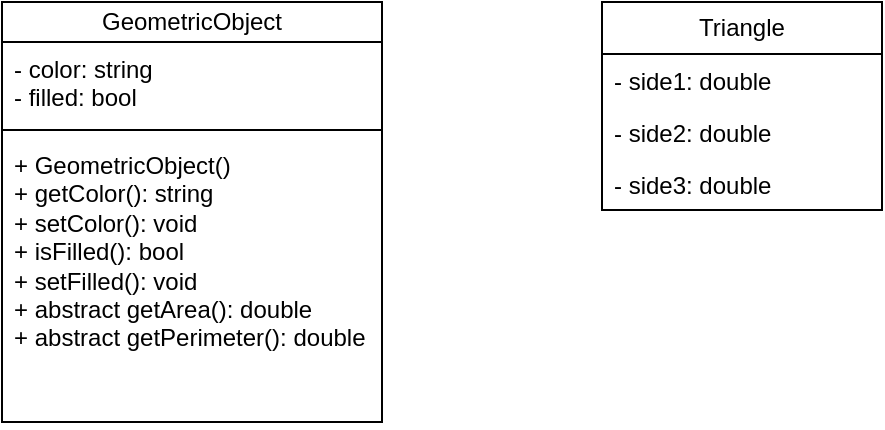 <mxfile version="24.2.1" type="device">
  <diagram name="Page-1" id="YirbdzrwxOGTERDQDWAe">
    <mxGraphModel dx="1434" dy="780" grid="1" gridSize="10" guides="1" tooltips="1" connect="1" arrows="1" fold="1" page="1" pageScale="1" pageWidth="850" pageHeight="1100" math="0" shadow="0">
      <root>
        <mxCell id="0" />
        <mxCell id="1" parent="0" />
        <mxCell id="npsZbd5pAne8T6aLTEgx-1" value="Triangle" style="swimlane;fontStyle=0;childLayout=stackLayout;horizontal=1;startSize=26;fillColor=none;horizontalStack=0;resizeParent=1;resizeParentMax=0;resizeLast=0;collapsible=1;marginBottom=0;whiteSpace=wrap;html=1;" vertex="1" parent="1">
          <mxGeometry x="480" y="240" width="140" height="104" as="geometry" />
        </mxCell>
        <mxCell id="npsZbd5pAne8T6aLTEgx-2" value="- side1: double" style="text;strokeColor=none;fillColor=none;align=left;verticalAlign=top;spacingLeft=4;spacingRight=4;overflow=hidden;rotatable=0;points=[[0,0.5],[1,0.5]];portConstraint=eastwest;whiteSpace=wrap;html=1;" vertex="1" parent="npsZbd5pAne8T6aLTEgx-1">
          <mxGeometry y="26" width="140" height="26" as="geometry" />
        </mxCell>
        <mxCell id="npsZbd5pAne8T6aLTEgx-3" value="- side2: double" style="text;strokeColor=none;fillColor=none;align=left;verticalAlign=top;spacingLeft=4;spacingRight=4;overflow=hidden;rotatable=0;points=[[0,0.5],[1,0.5]];portConstraint=eastwest;whiteSpace=wrap;html=1;" vertex="1" parent="npsZbd5pAne8T6aLTEgx-1">
          <mxGeometry y="52" width="140" height="26" as="geometry" />
        </mxCell>
        <mxCell id="npsZbd5pAne8T6aLTEgx-4" value="- side3: double" style="text;strokeColor=none;fillColor=none;align=left;verticalAlign=top;spacingLeft=4;spacingRight=4;overflow=hidden;rotatable=0;points=[[0,0.5],[1,0.5]];portConstraint=eastwest;whiteSpace=wrap;html=1;" vertex="1" parent="npsZbd5pAne8T6aLTEgx-1">
          <mxGeometry y="78" width="140" height="26" as="geometry" />
        </mxCell>
        <mxCell id="npsZbd5pAne8T6aLTEgx-5" value="GeometricObject" style="swimlane;fontStyle=0;childLayout=stackLayout;horizontal=1;startSize=20;fillColor=none;horizontalStack=0;resizeParent=1;resizeParentMax=0;resizeLast=0;collapsible=1;marginBottom=0;whiteSpace=wrap;html=1;" vertex="1" parent="1">
          <mxGeometry x="180" y="240" width="190" height="210" as="geometry" />
        </mxCell>
        <mxCell id="npsZbd5pAne8T6aLTEgx-6" value="- color: string&lt;div&gt;- filled: bool&lt;/div&gt;" style="text;strokeColor=none;fillColor=none;align=left;verticalAlign=top;spacingLeft=4;spacingRight=4;overflow=hidden;rotatable=0;points=[[0,0.5],[1,0.5]];portConstraint=eastwest;whiteSpace=wrap;html=1;" vertex="1" parent="npsZbd5pAne8T6aLTEgx-5">
          <mxGeometry y="20" width="190" height="40" as="geometry" />
        </mxCell>
        <mxCell id="npsZbd5pAne8T6aLTEgx-9" value="" style="line;strokeWidth=1;fillColor=none;align=left;verticalAlign=middle;spacingTop=-1;spacingLeft=3;spacingRight=3;rotatable=0;labelPosition=right;points=[];portConstraint=eastwest;strokeColor=inherit;" vertex="1" parent="npsZbd5pAne8T6aLTEgx-5">
          <mxGeometry y="60" width="190" height="8" as="geometry" />
        </mxCell>
        <mxCell id="npsZbd5pAne8T6aLTEgx-7" value="+ GeometricObject()&lt;div&gt;+ getColor(): string&lt;/div&gt;&lt;div&gt;+ setColor(): void&lt;/div&gt;&lt;div&gt;+ isFilled(): bool&lt;/div&gt;&lt;div&gt;+ setFilled(): void&lt;/div&gt;&lt;div&gt;+ abstract getArea(): double&lt;/div&gt;&lt;div&gt;+ abstract getPerimeter(): double&lt;/div&gt;&lt;div&gt;&lt;br&gt;&lt;/div&gt;" style="text;strokeColor=none;fillColor=none;align=left;verticalAlign=top;spacingLeft=4;spacingRight=4;overflow=hidden;rotatable=0;points=[[0,0.5],[1,0.5]];portConstraint=eastwest;whiteSpace=wrap;html=1;" vertex="1" parent="npsZbd5pAne8T6aLTEgx-5">
          <mxGeometry y="68" width="190" height="142" as="geometry" />
        </mxCell>
      </root>
    </mxGraphModel>
  </diagram>
</mxfile>
